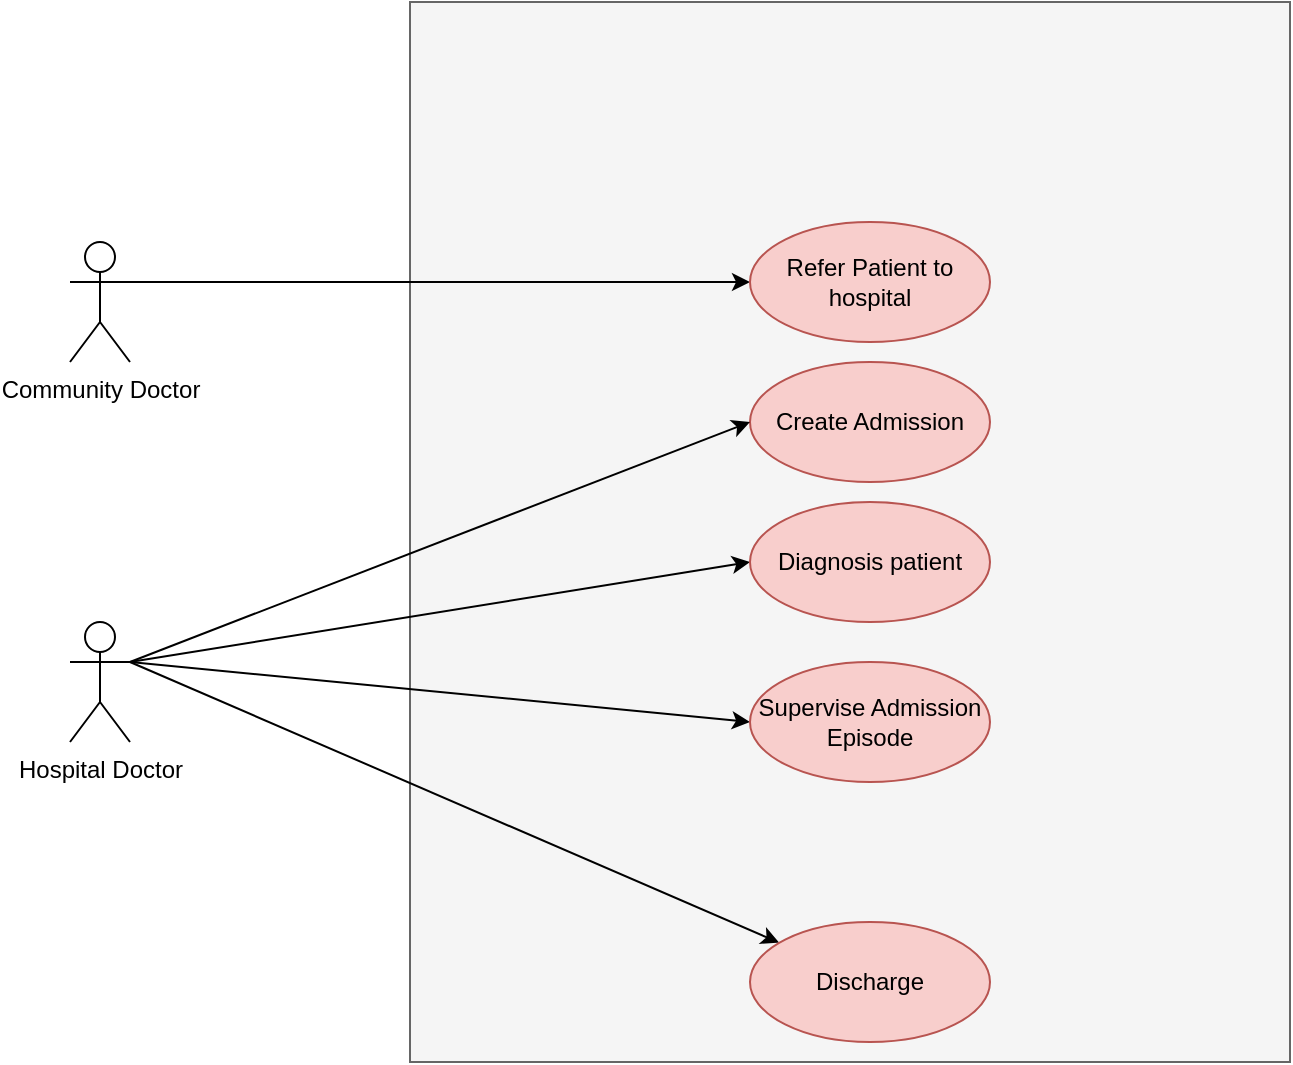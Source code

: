 <mxfile>
    <diagram id="Q35nkXDOYnak19b9fNSp" name="Page-1">
        <mxGraphModel dx="820" dy="494" grid="1" gridSize="10" guides="1" tooltips="1" connect="1" arrows="1" fold="1" page="1" pageScale="1" pageWidth="850" pageHeight="1100" math="0" shadow="0">
            <root>
                <mxCell id="0"/>
                <mxCell id="1" parent="0"/>
                <mxCell id="2" value="" style="whiteSpace=wrap;html=1;fillColor=#f5f5f5;strokeColor=#666666;fontColor=#333333;" parent="1" vertex="1">
                    <mxGeometry x="270" y="110" width="440" height="530" as="geometry"/>
                </mxCell>
                <mxCell id="14" style="edgeStyle=none;rounded=0;orthogonalLoop=1;jettySize=auto;html=1;exitX=1;exitY=0.333;exitDx=0;exitDy=0;exitPerimeter=0;" parent="1" source="5" target="7" edge="1">
                    <mxGeometry relative="1" as="geometry"/>
                </mxCell>
                <mxCell id="5" value="Community Doctor" style="shape=umlActor;verticalLabelPosition=bottom;verticalAlign=top;html=1;" parent="1" vertex="1">
                    <mxGeometry x="100" y="230" width="30" height="60" as="geometry"/>
                </mxCell>
                <mxCell id="10" value="" style="rounded=0;orthogonalLoop=1;jettySize=auto;html=1;entryX=0;entryY=0.5;entryDx=0;entryDy=0;" parent="1" target="9" edge="1">
                    <mxGeometry relative="1" as="geometry">
                        <mxPoint x="130" y="440" as="sourcePoint"/>
                    </mxGeometry>
                </mxCell>
                <mxCell id="22" style="rounded=0;orthogonalLoop=1;jettySize=auto;html=1;exitX=1;exitY=0.333;exitDx=0;exitDy=0;exitPerimeter=0;" parent="1" source="6" target="21" edge="1">
                    <mxGeometry relative="1" as="geometry"/>
                </mxCell>
                <mxCell id="24" style="edgeStyle=none;rounded=0;orthogonalLoop=1;jettySize=auto;html=1;exitX=1;exitY=0.333;exitDx=0;exitDy=0;exitPerimeter=0;entryX=0;entryY=0.5;entryDx=0;entryDy=0;" parent="1" source="6" target="23" edge="1">
                    <mxGeometry relative="1" as="geometry"/>
                </mxCell>
                <mxCell id="6" value="Hospital Doctor" style="shape=umlActor;verticalLabelPosition=bottom;verticalAlign=top;html=1;" parent="1" vertex="1">
                    <mxGeometry x="100" y="420" width="30" height="60" as="geometry"/>
                </mxCell>
                <mxCell id="7" value="Refer Patient to hospital" style="ellipse;whiteSpace=wrap;html=1;fillColor=#f8cecc;strokeColor=#b85450;" parent="1" vertex="1">
                    <mxGeometry x="440" y="220" width="120" height="60" as="geometry"/>
                </mxCell>
                <mxCell id="9" value="Diagnosis patient" style="ellipse;whiteSpace=wrap;html=1;fillColor=#f8cecc;strokeColor=#b85450;" parent="1" vertex="1">
                    <mxGeometry x="440" y="360" width="120" height="60" as="geometry"/>
                </mxCell>
                <mxCell id="21" value="Discharge" style="ellipse;whiteSpace=wrap;html=1;fillColor=#f8cecc;strokeColor=#b85450;" parent="1" vertex="1">
                    <mxGeometry x="440" y="570" width="120" height="60" as="geometry"/>
                </mxCell>
                <mxCell id="23" value="Supervise Admission Episode" style="ellipse;whiteSpace=wrap;html=1;fillColor=#f8cecc;strokeColor=#b85450;" parent="1" vertex="1">
                    <mxGeometry x="440" y="440" width="120" height="60" as="geometry"/>
                </mxCell>
                <mxCell id="25" value="Create Admission" style="ellipse;whiteSpace=wrap;html=1;fillColor=#f8cecc;strokeColor=#b85450;" vertex="1" parent="1">
                    <mxGeometry x="440" y="290" width="120" height="60" as="geometry"/>
                </mxCell>
                <mxCell id="26" value="" style="rounded=0;orthogonalLoop=1;jettySize=auto;html=1;entryX=0;entryY=0.5;entryDx=0;entryDy=0;exitX=1;exitY=0.333;exitDx=0;exitDy=0;exitPerimeter=0;" edge="1" target="25" parent="1" source="6">
                    <mxGeometry relative="1" as="geometry">
                        <mxPoint x="140" y="390" as="sourcePoint"/>
                    </mxGeometry>
                </mxCell>
            </root>
        </mxGraphModel>
    </diagram>
    <diagram id="2tJ1_bGy8_iOVefuROP_" name="Page-2">
        <mxGraphModel dx="820" dy="494" grid="1" gridSize="10" guides="1" tooltips="1" connect="1" arrows="1" fold="1" page="1" pageScale="1" pageWidth="850" pageHeight="1100" math="0" shadow="0">
            <root>
                <mxCell id="_pPX-SUcBRXQyfFgPl9u-0"/>
                <mxCell id="_pPX-SUcBRXQyfFgPl9u-1" parent="_pPX-SUcBRXQyfFgPl9u-0"/>
                <mxCell id="_pPX-SUcBRXQyfFgPl9u-2" value="" style="whiteSpace=wrap;html=1;" vertex="1" parent="_pPX-SUcBRXQyfFgPl9u-1">
                    <mxGeometry x="310" y="40" width="350" height="590" as="geometry"/>
                </mxCell>
                <mxCell id="_pPX-SUcBRXQyfFgPl9u-3" value="use case" style="ellipse;whiteSpace=wrap;html=1;fillColor=#fff2cc;strokeColor=#d6b656;" vertex="1" parent="_pPX-SUcBRXQyfFgPl9u-1">
                    <mxGeometry x="440" y="90" width="120" height="60" as="geometry"/>
                </mxCell>
                <mxCell id="_pPX-SUcBRXQyfFgPl9u-5" style="rounded=0;orthogonalLoop=1;jettySize=auto;html=1;exitX=1;exitY=0.333;exitDx=0;exitDy=0;exitPerimeter=0;" edge="1" parent="_pPX-SUcBRXQyfFgPl9u-1" source="_pPX-SUcBRXQyfFgPl9u-4" target="_pPX-SUcBRXQyfFgPl9u-3">
                    <mxGeometry relative="1" as="geometry"/>
                </mxCell>
                <mxCell id="_pPX-SUcBRXQyfFgPl9u-4" value="Actor" style="shape=umlActor;verticalLabelPosition=bottom;verticalAlign=top;html=1;" vertex="1" parent="_pPX-SUcBRXQyfFgPl9u-1">
                    <mxGeometry x="110" y="110" width="30" height="60" as="geometry"/>
                </mxCell>
                <mxCell id="_pPX-SUcBRXQyfFgPl9u-6" value="Actor" style="shape=umlActor;verticalLabelPosition=bottom;verticalAlign=top;html=1;" vertex="1" parent="_pPX-SUcBRXQyfFgPl9u-1">
                    <mxGeometry x="110" y="250" width="30" height="60" as="geometry"/>
                </mxCell>
                <mxCell id="_pPX-SUcBRXQyfFgPl9u-7" style="rounded=0;orthogonalLoop=1;jettySize=auto;html=1;exitX=1;exitY=0.333;exitDx=0;exitDy=0;exitPerimeter=0;" edge="1" source="_pPX-SUcBRXQyfFgPl9u-6" target="_pPX-SUcBRXQyfFgPl9u-8" parent="_pPX-SUcBRXQyfFgPl9u-1">
                    <mxGeometry relative="1" as="geometry"/>
                </mxCell>
                <mxCell id="_pPX-SUcBRXQyfFgPl9u-8" value="use case" style="ellipse;whiteSpace=wrap;html=1;fillColor=#f8cecc;strokeColor=#b85450;" vertex="1" parent="_pPX-SUcBRXQyfFgPl9u-1">
                    <mxGeometry x="440" y="230" width="120" height="60" as="geometry"/>
                </mxCell>
                <mxCell id="_pPX-SUcBRXQyfFgPl9u-9" value="Actor" style="shape=umlActor;verticalLabelPosition=bottom;verticalAlign=top;html=1;" vertex="1" parent="_pPX-SUcBRXQyfFgPl9u-1">
                    <mxGeometry x="110" y="440" width="30" height="60" as="geometry"/>
                </mxCell>
                <mxCell id="_pPX-SUcBRXQyfFgPl9u-10" style="rounded=0;orthogonalLoop=1;jettySize=auto;html=1;exitX=1;exitY=0.333;exitDx=0;exitDy=0;exitPerimeter=0;" edge="1" source="_pPX-SUcBRXQyfFgPl9u-9" target="_pPX-SUcBRXQyfFgPl9u-11" parent="_pPX-SUcBRXQyfFgPl9u-1">
                    <mxGeometry relative="1" as="geometry"/>
                </mxCell>
                <mxCell id="_pPX-SUcBRXQyfFgPl9u-11" value="use case" style="ellipse;whiteSpace=wrap;html=1;fillColor=#e1d5e7;strokeColor=#9673a6;" vertex="1" parent="_pPX-SUcBRXQyfFgPl9u-1">
                    <mxGeometry x="440" y="420" width="120" height="60" as="geometry"/>
                </mxCell>
                <mxCell id="_pPX-SUcBRXQyfFgPl9u-12" style="rounded=0;orthogonalLoop=1;jettySize=auto;html=1;exitX=1;exitY=0.333;exitDx=0;exitDy=0;exitPerimeter=0;" edge="1" parent="_pPX-SUcBRXQyfFgPl9u-1" source="_pPX-SUcBRXQyfFgPl9u-9" target="_pPX-SUcBRXQyfFgPl9u-8">
                    <mxGeometry relative="1" as="geometry">
                        <mxPoint x="150" y="470" as="sourcePoint"/>
                        <mxPoint x="450.092" y="461.664" as="targetPoint"/>
                    </mxGeometry>
                </mxCell>
                <mxCell id="_pPX-SUcBRXQyfFgPl9u-13" style="rounded=0;orthogonalLoop=1;jettySize=auto;html=1;exitX=0.667;exitY=0.3;exitDx=0;exitDy=0;exitPerimeter=0;" edge="1" parent="_pPX-SUcBRXQyfFgPl9u-1" source="_pPX-SUcBRXQyfFgPl9u-6" target="_pPX-SUcBRXQyfFgPl9u-3">
                    <mxGeometry relative="1" as="geometry">
                        <mxPoint x="130" y="310" as="sourcePoint"/>
                        <mxPoint x="449.862" y="132.299" as="targetPoint"/>
                    </mxGeometry>
                </mxCell>
            </root>
        </mxGraphModel>
    </diagram>
</mxfile>